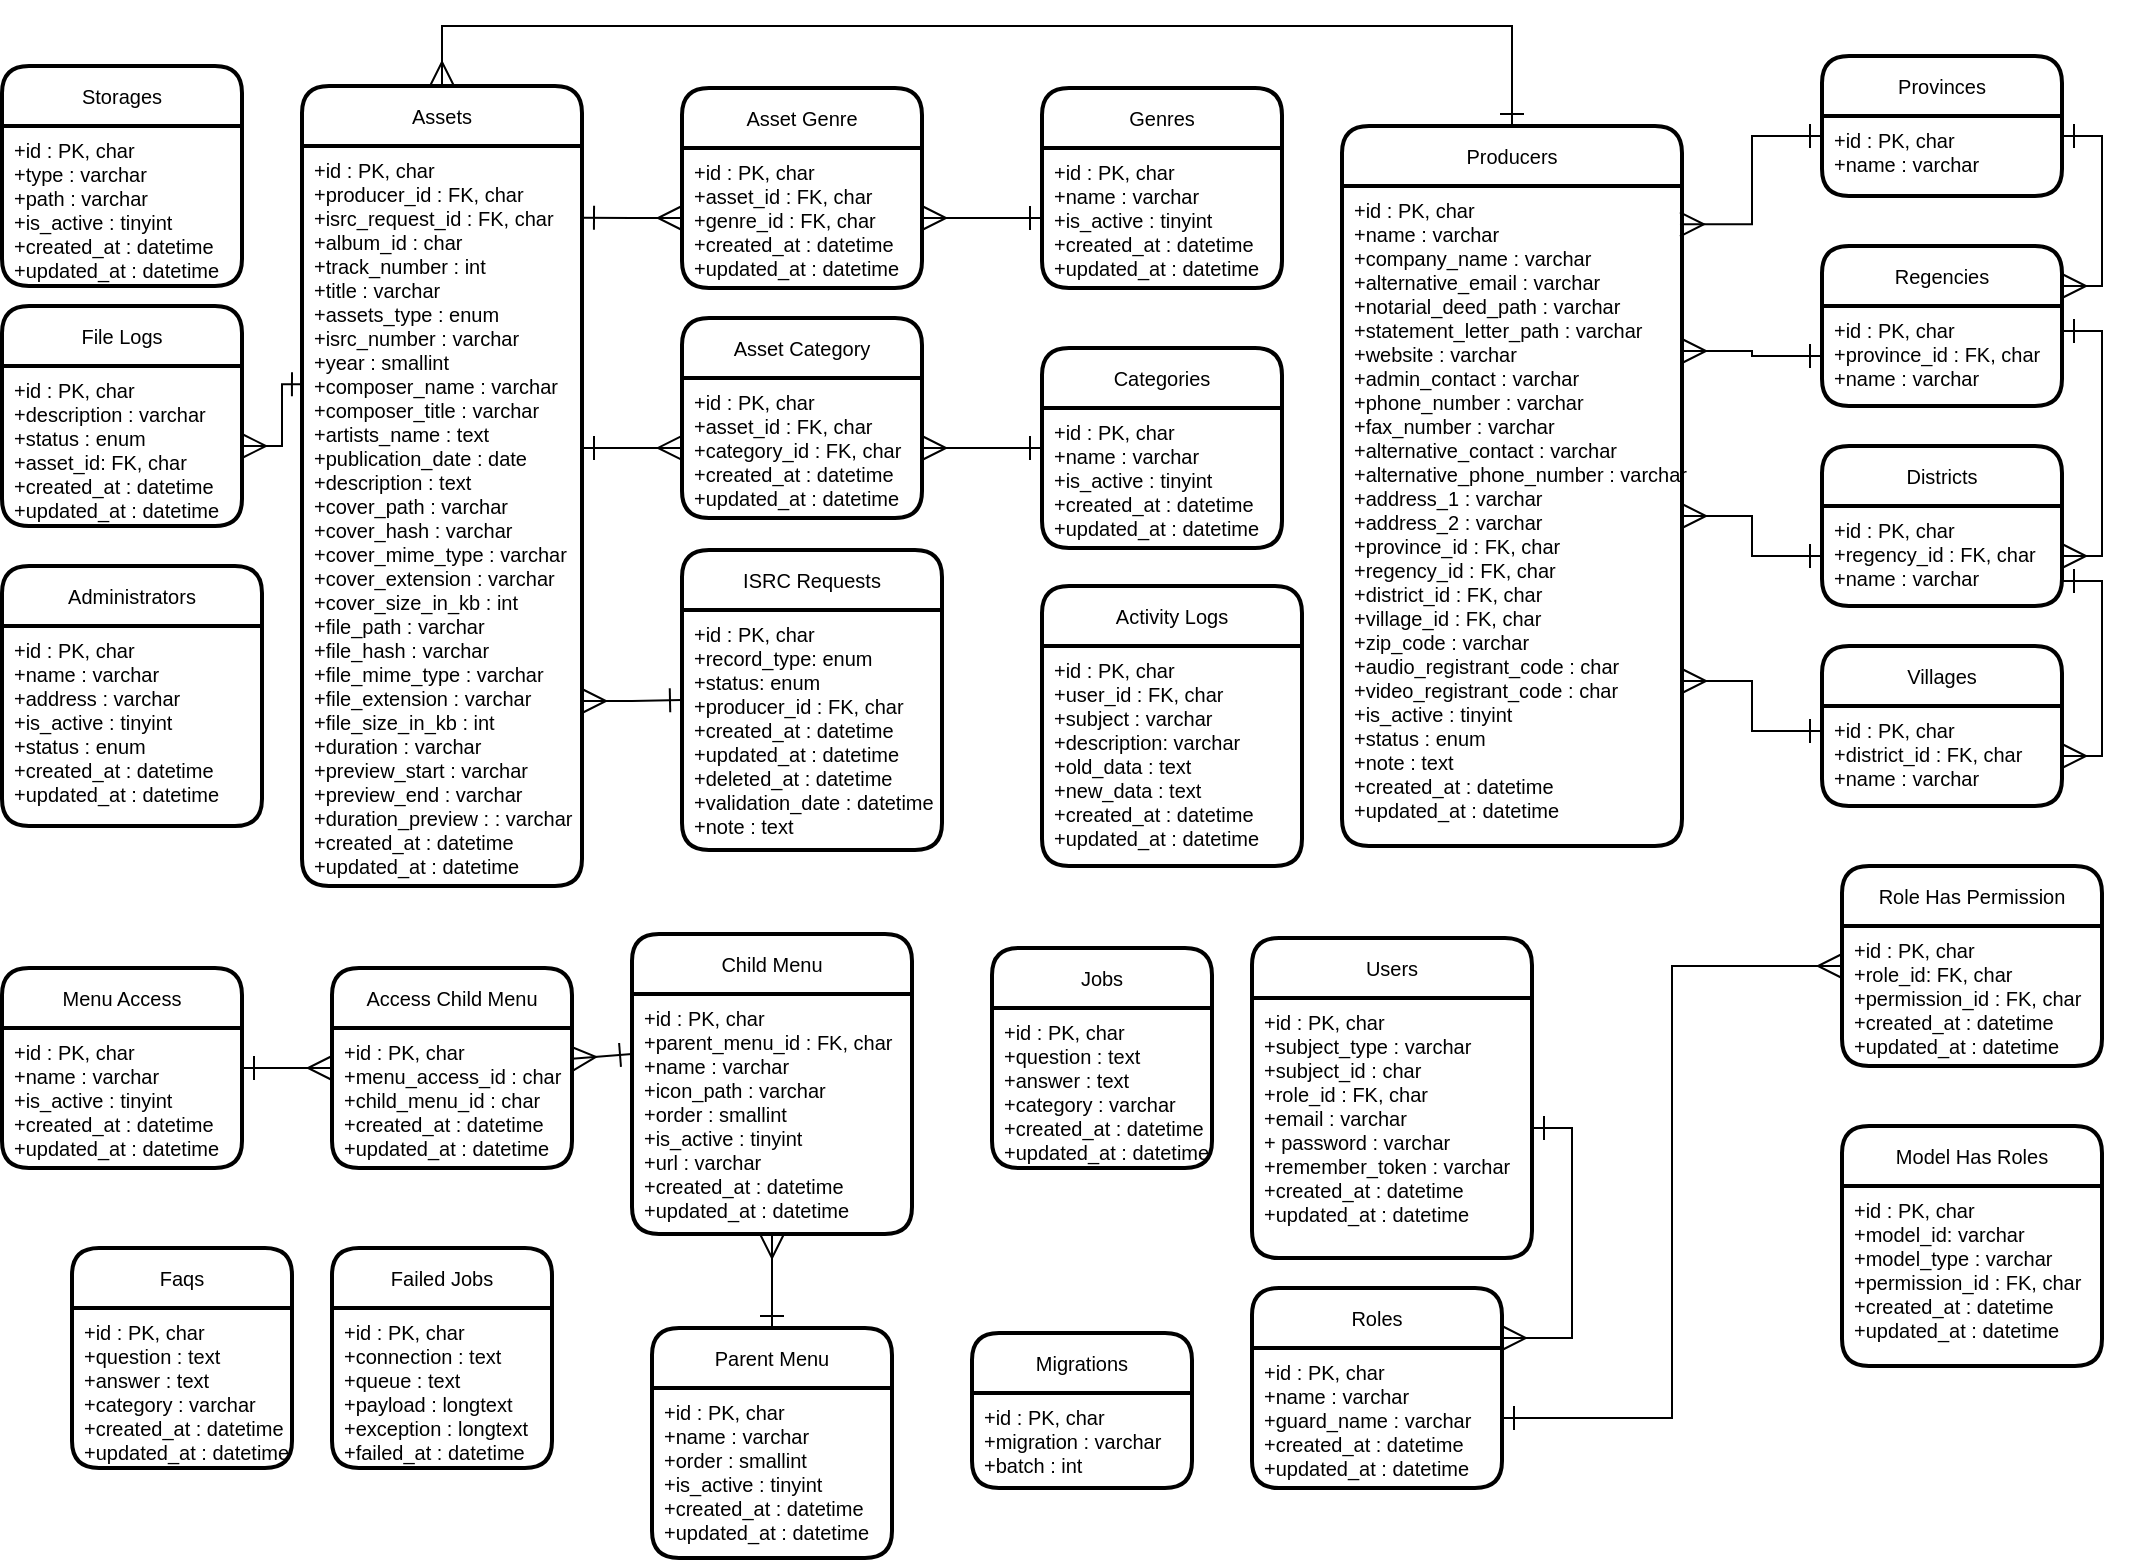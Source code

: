 <mxfile version="19.0.3" type="device" pages="3"><diagram id="O5GDvXaoAwrtC2AR0A4j" name="ERD 1"><mxGraphModel dx="1102" dy="685" grid="1" gridSize="10" guides="1" tooltips="1" connect="1" arrows="1" fold="1" page="1" pageScale="1" pageWidth="1169" pageHeight="827" math="0" shadow="0"><root><mxCell id="0"/><mxCell id="1" parent="0"/><mxCell id="OOg6k-A2SICMMDAUSnI7-30" value="Assets" style="swimlane;childLayout=stackLayout;horizontal=1;startSize=30;horizontalStack=0;rounded=1;fontSize=10;fontStyle=0;strokeWidth=2;resizeParent=0;resizeLast=1;shadow=0;dashed=0;align=center;" parent="1" vertex="1"><mxGeometry x="160" y="70" width="140" height="400" as="geometry"/></mxCell><mxCell id="OOg6k-A2SICMMDAUSnI7-31" value="+id : PK, char&#10;+producer_id : FK, char&#10;+isrc_request_id : FK, char&#10;+album_id : char&#10;+track_number : int&#10;+title : varchar&#10;+assets_type : enum&#10;+isrc_number : varchar&#10;+year : smallint&#10;+composer_name : varchar&#10;+composer_title : varchar&#10;+artists_name : text&#10;+publication_date : date&#10;+description : text&#10;+cover_path : varchar&#10;+cover_hash : varchar &#10;+cover_mime_type : varchar&#10;+cover_extension : varchar&#10;+cover_size_in_kb : int&#10;+file_path : varchar&#10;+file_hash : varchar&#10;+file_mime_type : varchar&#10;+file_extension : varchar&#10;+file_size_in_kb : int&#10;+duration : varchar&#10;+preview_start : varchar&#10;+preview_end : varchar&#10;+duration_preview : : varchar&#10;+created_at : datetime&#10;+updated_at : datetime" style="align=left;strokeColor=none;fillColor=none;spacingLeft=4;fontSize=10;verticalAlign=top;resizable=0;rotatable=0;part=1;" parent="OOg6k-A2SICMMDAUSnI7-30" vertex="1"><mxGeometry y="30" width="140" height="370" as="geometry"/></mxCell><mxCell id="OOg6k-A2SICMMDAUSnI7-34" value="Asset Genre" style="swimlane;childLayout=stackLayout;horizontal=1;startSize=30;horizontalStack=0;rounded=1;fontSize=10;fontStyle=0;strokeWidth=2;resizeParent=0;resizeLast=1;shadow=0;dashed=0;align=center;" parent="1" vertex="1"><mxGeometry x="350" y="71" width="120" height="100" as="geometry"/></mxCell><mxCell id="OOg6k-A2SICMMDAUSnI7-35" value="+id : PK, char&#10;+asset_id : FK, char&#10;+genre_id : FK, char&#10;+created_at : datetime&#10;+updated_at : datetime" style="align=left;strokeColor=none;fillColor=none;spacingLeft=4;fontSize=10;verticalAlign=top;resizable=0;rotatable=0;part=1;" parent="OOg6k-A2SICMMDAUSnI7-34" vertex="1"><mxGeometry y="30" width="120" height="70" as="geometry"/></mxCell><mxCell id="OOg6k-A2SICMMDAUSnI7-36" value="Asset Category" style="swimlane;childLayout=stackLayout;horizontal=1;startSize=30;horizontalStack=0;rounded=1;fontSize=10;fontStyle=0;strokeWidth=2;resizeParent=0;resizeLast=1;shadow=0;dashed=0;align=center;" parent="1" vertex="1"><mxGeometry x="350" y="186" width="120" height="100" as="geometry"/></mxCell><mxCell id="OOg6k-A2SICMMDAUSnI7-37" value="+id : PK, char&#10;+asset_id : FK, char&#10;+category_id : FK, char&#10;+created_at : datetime&#10;+updated_at : datetime" style="align=left;strokeColor=none;fillColor=none;spacingLeft=4;fontSize=10;verticalAlign=top;resizable=0;rotatable=0;part=1;" parent="OOg6k-A2SICMMDAUSnI7-36" vertex="1"><mxGeometry y="30" width="120" height="70" as="geometry"/></mxCell><mxCell id="OOg6k-A2SICMMDAUSnI7-38" value="Genres" style="swimlane;childLayout=stackLayout;horizontal=1;startSize=30;horizontalStack=0;rounded=1;fontSize=10;fontStyle=0;strokeWidth=2;resizeParent=0;resizeLast=1;shadow=0;dashed=0;align=center;" parent="1" vertex="1"><mxGeometry x="530" y="71" width="120" height="100" as="geometry"><mxRectangle x="530" y="121" width="70" height="30" as="alternateBounds"/></mxGeometry></mxCell><mxCell id="OOg6k-A2SICMMDAUSnI7-39" value="+id : PK, char&#10;+name : varchar&#10;+is_active : tinyint&#10;+created_at : datetime&#10;+updated_at : datetime" style="align=left;strokeColor=none;fillColor=none;spacingLeft=4;fontSize=10;verticalAlign=top;resizable=0;rotatable=0;part=1;" parent="OOg6k-A2SICMMDAUSnI7-38" vertex="1"><mxGeometry y="30" width="120" height="70" as="geometry"/></mxCell><mxCell id="OOg6k-A2SICMMDAUSnI7-40" value="Categories" style="swimlane;childLayout=stackLayout;horizontal=1;startSize=30;horizontalStack=0;rounded=1;fontSize=10;fontStyle=0;strokeWidth=2;resizeParent=0;resizeLast=1;shadow=0;dashed=0;align=center;" parent="1" vertex="1"><mxGeometry x="530" y="201" width="120" height="100" as="geometry"/></mxCell><mxCell id="OOg6k-A2SICMMDAUSnI7-41" value="+id : PK, char&#10;+name : varchar&#10;+is_active : tinyint&#10;+created_at : datetime&#10;+updated_at : datetime" style="align=left;strokeColor=none;fillColor=none;spacingLeft=4;fontSize=10;verticalAlign=top;resizable=0;rotatable=0;part=1;" parent="OOg6k-A2SICMMDAUSnI7-40" vertex="1"><mxGeometry y="30" width="120" height="70" as="geometry"/></mxCell><mxCell id="OOg6k-A2SICMMDAUSnI7-42" value="Faqs" style="swimlane;childLayout=stackLayout;horizontal=1;startSize=30;horizontalStack=0;rounded=1;fontSize=10;fontStyle=0;strokeWidth=2;resizeParent=0;resizeLast=1;shadow=0;dashed=0;align=center;" parent="1" vertex="1"><mxGeometry x="45" y="651" width="110" height="110" as="geometry"/></mxCell><mxCell id="OOg6k-A2SICMMDAUSnI7-43" value="+id : PK, char&#10;+question : text&#10;+answer : text&#10;+category : varchar&#10;+created_at : datetime&#10;+updated_at : datetime" style="align=left;strokeColor=none;fillColor=none;spacingLeft=4;fontSize=10;verticalAlign=top;resizable=0;rotatable=0;part=1;" parent="OOg6k-A2SICMMDAUSnI7-42" vertex="1"><mxGeometry y="30" width="110" height="80" as="geometry"/></mxCell><mxCell id="OOg6k-A2SICMMDAUSnI7-45" value="ISRC Requests" style="swimlane;childLayout=stackLayout;horizontal=1;startSize=30;horizontalStack=0;rounded=1;fontSize=10;fontStyle=0;strokeWidth=2;resizeParent=0;resizeLast=1;shadow=0;dashed=0;align=center;" parent="1" vertex="1"><mxGeometry x="350" y="302" width="130" height="150" as="geometry"/></mxCell><mxCell id="OOg6k-A2SICMMDAUSnI7-79" style="edgeStyle=none;rounded=0;orthogonalLoop=1;jettySize=auto;html=1;fontSize=10;startArrow=ERmany;startFill=0;endArrow=ERone;endFill=0;startSize=10;endSize=10;strokeWidth=1;" parent="OOg6k-A2SICMMDAUSnI7-45" source="OOg6k-A2SICMMDAUSnI7-46" target="OOg6k-A2SICMMDAUSnI7-45" edge="1"><mxGeometry relative="1" as="geometry"/></mxCell><mxCell id="OOg6k-A2SICMMDAUSnI7-46" value="+id : PK, char&#10;+record_type: enum&#10;+status: enum&#10;+producer_id : FK, char&#10;+created_at : datetime&#10;+updated_at : datetime&#10;+deleted_at : datetime&#10;+validation_date : datetime&#10;+note : text" style="align=left;strokeColor=none;fillColor=none;spacingLeft=4;fontSize=10;verticalAlign=top;resizable=0;rotatable=0;part=1;" parent="OOg6k-A2SICMMDAUSnI7-45" vertex="1"><mxGeometry y="30" width="130" height="120" as="geometry"/></mxCell><mxCell id="OOg6k-A2SICMMDAUSnI7-47" value="Activity Logs" style="swimlane;childLayout=stackLayout;horizontal=1;startSize=30;horizontalStack=0;rounded=1;fontSize=10;fontStyle=0;strokeWidth=2;resizeParent=0;resizeLast=1;shadow=0;dashed=0;align=center;" parent="1" vertex="1"><mxGeometry x="530" y="320" width="130" height="140" as="geometry"/></mxCell><mxCell id="OOg6k-A2SICMMDAUSnI7-48" value="+id : PK, char&#10;+user_id : FK, char&#10;+subject : varchar&#10;+description: varchar&#10;+old_data : text&#10;+new_data : text&#10;+created_at : datetime&#10;+updated_at : datetime" style="align=left;strokeColor=none;fillColor=none;spacingLeft=4;fontSize=10;verticalAlign=top;resizable=0;rotatable=0;part=1;" parent="OOg6k-A2SICMMDAUSnI7-47" vertex="1"><mxGeometry y="30" width="130" height="110" as="geometry"/></mxCell><mxCell id="OOg6k-A2SICMMDAUSnI7-49" value="Storages" style="swimlane;childLayout=stackLayout;horizontal=1;startSize=30;horizontalStack=0;rounded=1;fontSize=10;fontStyle=0;strokeWidth=2;resizeParent=0;resizeLast=1;shadow=0;dashed=0;align=center;" parent="1" vertex="1"><mxGeometry x="10" y="60" width="120" height="110" as="geometry"/></mxCell><mxCell id="OOg6k-A2SICMMDAUSnI7-50" value="+id : PK, char&#10;+type : varchar&#10;+path : varchar&#10;+is_active : tinyint&#10;+created_at : datetime&#10;+updated_at : datetime" style="align=left;strokeColor=none;fillColor=none;spacingLeft=4;fontSize=10;verticalAlign=top;resizable=0;rotatable=0;part=1;" parent="OOg6k-A2SICMMDAUSnI7-49" vertex="1"><mxGeometry y="30" width="120" height="80" as="geometry"/></mxCell><mxCell id="OOg6k-A2SICMMDAUSnI7-51" value="File Logs" style="swimlane;childLayout=stackLayout;horizontal=1;startSize=30;horizontalStack=0;rounded=1;fontSize=10;fontStyle=0;strokeWidth=2;resizeParent=0;resizeLast=1;shadow=0;dashed=0;align=center;" parent="1" vertex="1"><mxGeometry x="10" y="180" width="120" height="110" as="geometry"/></mxCell><mxCell id="OOg6k-A2SICMMDAUSnI7-52" value="+id : PK, char&#10;+description : varchar&#10;+status : enum&#10;+asset_id: FK, char&#10;+created_at : datetime&#10;+updated_at : datetime" style="align=left;strokeColor=none;fillColor=none;spacingLeft=4;fontSize=10;verticalAlign=top;resizable=0;rotatable=0;part=1;" parent="OOg6k-A2SICMMDAUSnI7-51" vertex="1"><mxGeometry y="30" width="120" height="80" as="geometry"/></mxCell><mxCell id="OOg6k-A2SICMMDAUSnI7-53" value="Administrators" style="swimlane;childLayout=stackLayout;horizontal=1;startSize=30;horizontalStack=0;rounded=1;fontSize=10;fontStyle=0;strokeWidth=2;resizeParent=0;resizeLast=1;shadow=0;dashed=0;align=center;" parent="1" vertex="1"><mxGeometry x="10" y="310" width="130" height="130" as="geometry"/></mxCell><mxCell id="OOg6k-A2SICMMDAUSnI7-54" value="+id : PK, char&#10;+name : varchar&#10;+address : varchar&#10;+is_active : tinyint&#10;+status : enum&#10;+created_at : datetime&#10;+updated_at : datetime" style="align=left;strokeColor=none;fillColor=none;spacingLeft=4;fontSize=10;verticalAlign=top;resizable=0;rotatable=0;part=1;" parent="OOg6k-A2SICMMDAUSnI7-53" vertex="1"><mxGeometry y="30" width="130" height="100" as="geometry"/></mxCell><mxCell id="OOg6k-A2SICMMDAUSnI7-55" value="Producers" style="swimlane;childLayout=stackLayout;horizontal=1;startSize=30;horizontalStack=0;rounded=1;fontSize=10;fontStyle=0;strokeWidth=2;resizeParent=0;resizeLast=1;shadow=0;dashed=0;align=center;" parent="1" vertex="1"><mxGeometry x="680" y="90" width="170" height="360" as="geometry"/></mxCell><mxCell id="OOg6k-A2SICMMDAUSnI7-56" value="+id : PK, char&#10;+name : varchar&#10;+company_name : varchar&#10;+alternative_email : varchar&#10;+notarial_deed_path : varchar&#10;+statement_letter_path : varchar&#10;+website : varchar&#10;+admin_contact : varchar&#10;+phone_number : varchar&#10;+fax_number : varchar&#10;+alternative_contact : varchar&#10;+alternative_phone_number : varchar&#10;+address_1 : varchar&#10;+address_2 : varchar&#10;+province_id : FK, char&#10;+regency_id : FK, char&#10;+district_id : FK, char&#10;+village_id : FK, char&#10;+zip_code : varchar&#10;+audio_registrant_code : char&#10;+video_registrant_code : char&#10;+is_active : tinyint&#10;+status : enum&#10;+note : text&#10;+created_at : datetime&#10;+updated_at : datetime" style="align=left;strokeColor=none;fillColor=none;spacingLeft=4;fontSize=10;verticalAlign=top;resizable=0;rotatable=0;part=1;" parent="OOg6k-A2SICMMDAUSnI7-55" vertex="1"><mxGeometry y="30" width="170" height="330" as="geometry"/></mxCell><mxCell id="OOg6k-A2SICMMDAUSnI7-57" value="Menu Access" style="swimlane;childLayout=stackLayout;horizontal=1;startSize=30;horizontalStack=0;rounded=1;fontSize=10;fontStyle=0;strokeWidth=2;resizeParent=0;resizeLast=1;shadow=0;dashed=0;align=center;" parent="1" vertex="1"><mxGeometry x="10" y="511" width="120" height="100" as="geometry"/></mxCell><mxCell id="OOg6k-A2SICMMDAUSnI7-58" value="+id : PK, char&#10;+name : varchar&#10;+is_active : tinyint&#10;+created_at : datetime&#10;+updated_at : datetime" style="align=left;strokeColor=none;fillColor=none;spacingLeft=4;fontSize=10;verticalAlign=top;resizable=0;rotatable=0;part=1;" parent="OOg6k-A2SICMMDAUSnI7-57" vertex="1"><mxGeometry y="30" width="120" height="70" as="geometry"/></mxCell><mxCell id="OOg6k-A2SICMMDAUSnI7-71" style="edgeStyle=none;rounded=0;orthogonalLoop=1;jettySize=auto;html=1;entryX=0;entryY=0.25;entryDx=0;entryDy=0;fontSize=10;endArrow=ERone;endFill=0;startArrow=ERmany;startFill=0;strokeWidth=1;endSize=10;startSize=10;" parent="1" source="OOg6k-A2SICMMDAUSnI7-59" target="OOg6k-A2SICMMDAUSnI7-62" edge="1"><mxGeometry relative="1" as="geometry"/></mxCell><mxCell id="OOg6k-A2SICMMDAUSnI7-59" value="Access Child Menu" style="swimlane;childLayout=stackLayout;horizontal=1;startSize=30;horizontalStack=0;rounded=1;fontSize=10;fontStyle=0;strokeWidth=2;resizeParent=0;resizeLast=1;shadow=0;dashed=0;align=center;" parent="1" vertex="1"><mxGeometry x="175" y="511" width="120" height="100" as="geometry"/></mxCell><mxCell id="OOg6k-A2SICMMDAUSnI7-60" value="+id : PK, char&#10;+menu_access_id : char&#10;+child_menu_id : char&#10;+created_at : datetime&#10;+updated_at : datetime" style="align=left;strokeColor=none;fillColor=none;spacingLeft=4;fontSize=10;verticalAlign=top;resizable=0;rotatable=0;part=1;" parent="OOg6k-A2SICMMDAUSnI7-59" vertex="1"><mxGeometry y="30" width="120" height="70" as="geometry"/></mxCell><mxCell id="OOg6k-A2SICMMDAUSnI7-61" value="Child Menu" style="swimlane;childLayout=stackLayout;horizontal=1;startSize=30;horizontalStack=0;rounded=1;fontSize=10;fontStyle=0;strokeWidth=2;resizeParent=0;resizeLast=1;shadow=0;dashed=0;align=center;" parent="1" vertex="1"><mxGeometry x="325" y="494" width="140" height="150" as="geometry"/></mxCell><mxCell id="OOg6k-A2SICMMDAUSnI7-62" value="+id : PK, char&#10;+parent_menu_id : FK, char&#10;+name : varchar&#10;+icon_path : varchar&#10;+order : smallint&#10;+is_active : tinyint&#10;+url : varchar&#10;+created_at : datetime&#10;+updated_at : datetime" style="align=left;strokeColor=none;fillColor=none;spacingLeft=4;fontSize=10;verticalAlign=top;resizable=0;rotatable=0;part=1;" parent="OOg6k-A2SICMMDAUSnI7-61" vertex="1"><mxGeometry y="30" width="140" height="120" as="geometry"/></mxCell><mxCell id="OOg6k-A2SICMMDAUSnI7-63" value="Villages" style="swimlane;childLayout=stackLayout;horizontal=1;startSize=30;horizontalStack=0;rounded=1;fontSize=10;fontStyle=0;strokeWidth=2;resizeParent=0;resizeLast=1;shadow=0;dashed=0;align=center;" parent="1" vertex="1"><mxGeometry x="920" y="350" width="120" height="80" as="geometry"/></mxCell><mxCell id="OOg6k-A2SICMMDAUSnI7-64" value="+id : PK, char&#10;+district_id : FK, char&#10;+name : varchar" style="align=left;strokeColor=none;fillColor=none;spacingLeft=4;fontSize=10;verticalAlign=top;resizable=0;rotatable=0;part=1;" parent="OOg6k-A2SICMMDAUSnI7-63" vertex="1"><mxGeometry y="30" width="120" height="50" as="geometry"/></mxCell><mxCell id="OOg6k-A2SICMMDAUSnI7-65" value="Districts" style="swimlane;childLayout=stackLayout;horizontal=1;startSize=30;horizontalStack=0;rounded=1;fontSize=10;fontStyle=0;strokeWidth=2;resizeParent=0;resizeLast=1;shadow=0;dashed=0;align=center;" parent="1" vertex="1"><mxGeometry x="920" y="250" width="120" height="80" as="geometry"/></mxCell><mxCell id="OOg6k-A2SICMMDAUSnI7-66" value="+id : PK, char&#10;+regency_id : FK, char&#10;+name : varchar" style="align=left;strokeColor=none;fillColor=none;spacingLeft=4;fontSize=10;verticalAlign=top;resizable=0;rotatable=0;part=1;" parent="OOg6k-A2SICMMDAUSnI7-65" vertex="1"><mxGeometry y="30" width="120" height="50" as="geometry"/></mxCell><mxCell id="OOg6k-A2SICMMDAUSnI7-67" value="Regencies" style="swimlane;childLayout=stackLayout;horizontal=1;startSize=30;horizontalStack=0;rounded=1;fontSize=10;fontStyle=0;strokeWidth=2;resizeParent=0;resizeLast=1;shadow=0;dashed=0;align=center;" parent="1" vertex="1"><mxGeometry x="920" y="150" width="120" height="80" as="geometry"/></mxCell><mxCell id="OOg6k-A2SICMMDAUSnI7-68" value="+id : PK, char&#10;+province_id : FK, char&#10;+name : varchar" style="align=left;strokeColor=none;fillColor=none;spacingLeft=4;fontSize=10;verticalAlign=top;resizable=0;rotatable=0;part=1;" parent="OOg6k-A2SICMMDAUSnI7-67" vertex="1"><mxGeometry y="30" width="120" height="50" as="geometry"/></mxCell><mxCell id="OOg6k-A2SICMMDAUSnI7-69" value="Provinces" style="swimlane;childLayout=stackLayout;horizontal=1;startSize=30;horizontalStack=0;rounded=1;fontSize=10;fontStyle=0;strokeWidth=2;resizeParent=0;resizeLast=1;shadow=0;dashed=0;align=center;" parent="1" vertex="1"><mxGeometry x="920" y="55" width="120" height="70" as="geometry"/></mxCell><mxCell id="OOg6k-A2SICMMDAUSnI7-70" value="+id : PK, char&#10;+name : varchar" style="align=left;strokeColor=none;fillColor=none;spacingLeft=4;fontSize=10;verticalAlign=top;resizable=0;rotatable=0;part=1;" parent="OOg6k-A2SICMMDAUSnI7-69" vertex="1"><mxGeometry y="30" width="120" height="40" as="geometry"/></mxCell><mxCell id="OOg6k-A2SICMMDAUSnI7-72" style="edgeStyle=orthogonalEdgeStyle;rounded=0;orthogonalLoop=1;jettySize=auto;html=1;entryX=1;entryY=0.5;entryDx=0;entryDy=0;fontSize=10;startArrow=ERmany;startFill=0;endArrow=ERone;endFill=0;startSize=10;endSize=10;strokeWidth=1;" parent="1" target="OOg6k-A2SICMMDAUSnI7-57" edge="1"><mxGeometry relative="1" as="geometry"><mxPoint x="175" y="561" as="sourcePoint"/><Array as="points"><mxPoint x="168" y="561"/></Array></mxGeometry></mxCell><mxCell id="OOg6k-A2SICMMDAUSnI7-74" style="edgeStyle=orthogonalEdgeStyle;rounded=0;orthogonalLoop=1;jettySize=auto;html=1;exitX=0;exitY=0.5;exitDx=0;exitDy=0;entryX=1;entryY=0.097;entryDx=0;entryDy=0;fontSize=10;startArrow=ERmany;startFill=0;endArrow=ERone;endFill=0;startSize=10;endSize=10;strokeWidth=1;entryPerimeter=0;" parent="1" source="OOg6k-A2SICMMDAUSnI7-35" target="OOg6k-A2SICMMDAUSnI7-31" edge="1"><mxGeometry relative="1" as="geometry"/></mxCell><mxCell id="OOg6k-A2SICMMDAUSnI7-75" style="edgeStyle=orthogonalEdgeStyle;rounded=0;orthogonalLoop=1;jettySize=auto;html=1;entryX=1;entryY=0.408;entryDx=0;entryDy=0;entryPerimeter=0;fontSize=10;startArrow=ERmany;startFill=0;endArrow=ERone;endFill=0;startSize=10;endSize=10;strokeWidth=1;" parent="1" source="OOg6k-A2SICMMDAUSnI7-37" target="OOg6k-A2SICMMDAUSnI7-31" edge="1"><mxGeometry relative="1" as="geometry"/></mxCell><mxCell id="OOg6k-A2SICMMDAUSnI7-76" style="edgeStyle=orthogonalEdgeStyle;rounded=0;orthogonalLoop=1;jettySize=auto;html=1;fontSize=10;startArrow=ERmany;startFill=0;endArrow=ERone;endFill=0;startSize=10;endSize=10;strokeWidth=1;" parent="1" source="OOg6k-A2SICMMDAUSnI7-35" target="OOg6k-A2SICMMDAUSnI7-39" edge="1"><mxGeometry relative="1" as="geometry"/></mxCell><mxCell id="OOg6k-A2SICMMDAUSnI7-77" style="edgeStyle=orthogonalEdgeStyle;rounded=0;orthogonalLoop=1;jettySize=auto;html=1;fontSize=10;startArrow=ERmany;startFill=0;endArrow=ERone;endFill=0;startSize=10;endSize=10;strokeWidth=1;" parent="1" source="OOg6k-A2SICMMDAUSnI7-37" target="OOg6k-A2SICMMDAUSnI7-40" edge="1"><mxGeometry relative="1" as="geometry"/></mxCell><mxCell id="OOg6k-A2SICMMDAUSnI7-78" style="edgeStyle=orthogonalEdgeStyle;rounded=0;orthogonalLoop=1;jettySize=auto;html=1;exitX=1;exitY=0.75;exitDx=0;exitDy=0;entryX=0;entryY=0.5;entryDx=0;entryDy=0;fontSize=10;startArrow=ERmany;startFill=0;endArrow=ERone;endFill=0;startSize=10;endSize=10;strokeWidth=1;" parent="1" source="OOg6k-A2SICMMDAUSnI7-31" target="OOg6k-A2SICMMDAUSnI7-45" edge="1"><mxGeometry relative="1" as="geometry"/></mxCell><mxCell id="OOg6k-A2SICMMDAUSnI7-81" style="edgeStyle=orthogonalEdgeStyle;rounded=0;orthogonalLoop=1;jettySize=auto;html=1;entryX=0.5;entryY=0;entryDx=0;entryDy=0;fontSize=10;startArrow=ERmany;startFill=0;endArrow=ERone;endFill=0;startSize=10;endSize=10;strokeWidth=1;" parent="1" target="OOg6k-A2SICMMDAUSnI7-55" edge="1"><mxGeometry relative="1" as="geometry"><mxPoint x="230" y="70" as="sourcePoint"/><Array as="points"><mxPoint x="230" y="40"/><mxPoint x="765" y="40"/></Array></mxGeometry></mxCell><mxCell id="OOg6k-A2SICMMDAUSnI7-85" style="edgeStyle=orthogonalEdgeStyle;rounded=0;orthogonalLoop=1;jettySize=auto;html=1;exitX=0.994;exitY=0.058;exitDx=0;exitDy=0;entryX=0;entryY=0.25;entryDx=0;entryDy=0;fontSize=10;startArrow=ERmany;startFill=0;endArrow=ERone;endFill=0;startSize=10;endSize=10;strokeWidth=1;exitPerimeter=0;" parent="1" source="OOg6k-A2SICMMDAUSnI7-56" target="OOg6k-A2SICMMDAUSnI7-70" edge="1"><mxGeometry relative="1" as="geometry"/></mxCell><mxCell id="OOg6k-A2SICMMDAUSnI7-86" style="edgeStyle=orthogonalEdgeStyle;rounded=0;orthogonalLoop=1;jettySize=auto;html=1;exitX=1;exitY=0.25;exitDx=0;exitDy=0;fontSize=10;startArrow=ERmany;startFill=0;endArrow=ERone;endFill=0;startSize=10;endSize=10;strokeWidth=1;" parent="1" source="OOg6k-A2SICMMDAUSnI7-56" target="OOg6k-A2SICMMDAUSnI7-68" edge="1"><mxGeometry relative="1" as="geometry"/></mxCell><mxCell id="OOg6k-A2SICMMDAUSnI7-87" style="edgeStyle=orthogonalEdgeStyle;rounded=0;orthogonalLoop=1;jettySize=auto;html=1;exitX=1;exitY=0.5;exitDx=0;exitDy=0;fontSize=10;startArrow=ERmany;startFill=0;endArrow=ERone;endFill=0;startSize=10;endSize=10;strokeWidth=1;" parent="1" source="OOg6k-A2SICMMDAUSnI7-56" target="OOg6k-A2SICMMDAUSnI7-66" edge="1"><mxGeometry relative="1" as="geometry"/></mxCell><mxCell id="OOg6k-A2SICMMDAUSnI7-88" style="edgeStyle=orthogonalEdgeStyle;rounded=0;orthogonalLoop=1;jettySize=auto;html=1;entryX=0;entryY=0.25;entryDx=0;entryDy=0;fontSize=10;startArrow=ERmany;startFill=0;endArrow=ERone;endFill=0;startSize=10;endSize=10;strokeWidth=1;exitX=1;exitY=0.75;exitDx=0;exitDy=0;" parent="1" source="OOg6k-A2SICMMDAUSnI7-56" target="OOg6k-A2SICMMDAUSnI7-64" edge="1"><mxGeometry relative="1" as="geometry"/></mxCell><mxCell id="OOg6k-A2SICMMDAUSnI7-89" style="edgeStyle=orthogonalEdgeStyle;rounded=0;orthogonalLoop=1;jettySize=auto;html=1;entryX=1;entryY=0.25;entryDx=0;entryDy=0;fontSize=10;startArrow=ERmany;startFill=0;endArrow=ERone;endFill=0;startSize=10;endSize=10;strokeWidth=1;exitX=1;exitY=0.25;exitDx=0;exitDy=0;" parent="1" source="OOg6k-A2SICMMDAUSnI7-67" target="OOg6k-A2SICMMDAUSnI7-70" edge="1"><mxGeometry relative="1" as="geometry"><Array as="points"><mxPoint x="1060" y="170"/><mxPoint x="1060" y="95"/></Array></mxGeometry></mxCell><mxCell id="OOg6k-A2SICMMDAUSnI7-90" style="edgeStyle=orthogonalEdgeStyle;rounded=0;orthogonalLoop=1;jettySize=auto;html=1;entryX=1;entryY=0.25;entryDx=0;entryDy=0;fontSize=10;startArrow=ERmany;startFill=0;endArrow=ERone;endFill=0;startSize=10;endSize=10;strokeWidth=1;" parent="1" source="OOg6k-A2SICMMDAUSnI7-66" target="OOg6k-A2SICMMDAUSnI7-68" edge="1"><mxGeometry relative="1" as="geometry"><Array as="points"><mxPoint x="1060" y="305"/><mxPoint x="1060" y="193"/></Array></mxGeometry></mxCell><mxCell id="OOg6k-A2SICMMDAUSnI7-91" style="edgeStyle=orthogonalEdgeStyle;rounded=0;orthogonalLoop=1;jettySize=auto;html=1;entryX=1;entryY=0.75;entryDx=0;entryDy=0;fontSize=10;startArrow=ERmany;startFill=0;endArrow=ERone;endFill=0;startSize=10;endSize=10;strokeWidth=1;" parent="1" source="OOg6k-A2SICMMDAUSnI7-64" target="OOg6k-A2SICMMDAUSnI7-66" edge="1"><mxGeometry relative="1" as="geometry"><Array as="points"><mxPoint x="1060" y="405"/><mxPoint x="1060" y="318"/></Array></mxGeometry></mxCell><mxCell id="OOg6k-A2SICMMDAUSnI7-93" style="edgeStyle=orthogonalEdgeStyle;rounded=0;orthogonalLoop=1;jettySize=auto;html=1;entryX=0.007;entryY=0.322;entryDx=0;entryDy=0;entryPerimeter=0;fontSize=10;startArrow=ERmany;startFill=0;endArrow=ERone;endFill=0;startSize=10;endSize=10;strokeWidth=1;" parent="1" source="OOg6k-A2SICMMDAUSnI7-52" target="OOg6k-A2SICMMDAUSnI7-31" edge="1"><mxGeometry relative="1" as="geometry"/></mxCell><mxCell id="OOg6k-A2SICMMDAUSnI7-94" value="Users" style="swimlane;childLayout=stackLayout;horizontal=1;startSize=30;horizontalStack=0;rounded=1;fontSize=10;fontStyle=0;strokeWidth=2;resizeParent=0;resizeLast=1;shadow=0;dashed=0;align=center;" parent="1" vertex="1"><mxGeometry x="635" y="496" width="140" height="160" as="geometry"/></mxCell><mxCell id="OOg6k-A2SICMMDAUSnI7-95" value="+id : PK, char&#10;+subject_type : varchar&#10;+subject_id : char&#10;+role_id : FK, char&#10;+email : varchar&#10;+ password : varchar&#10;+remember_token : varchar&#10;+created_at : datetime&#10;+updated_at : datetime" style="align=left;strokeColor=none;fillColor=none;spacingLeft=4;fontSize=10;verticalAlign=top;resizable=0;rotatable=0;part=1;" parent="OOg6k-A2SICMMDAUSnI7-94" vertex="1"><mxGeometry y="30" width="140" height="130" as="geometry"/></mxCell><mxCell id="OOg6k-A2SICMMDAUSnI7-96" value="Roles" style="swimlane;childLayout=stackLayout;horizontal=1;startSize=30;horizontalStack=0;rounded=1;fontSize=10;fontStyle=0;strokeWidth=2;resizeParent=0;resizeLast=1;shadow=0;dashed=0;align=center;" parent="1" vertex="1"><mxGeometry x="635" y="671" width="125" height="100" as="geometry"/></mxCell><mxCell id="OOg6k-A2SICMMDAUSnI7-97" value="+id : PK, char&#10;+name : varchar&#10;+guard_name : varchar&#10;+created_at : datetime&#10;+updated_at : datetime" style="align=left;strokeColor=none;fillColor=none;spacingLeft=4;fontSize=10;verticalAlign=top;resizable=0;rotatable=0;part=1;" parent="OOg6k-A2SICMMDAUSnI7-96" vertex="1"><mxGeometry y="30" width="125" height="70" as="geometry"/></mxCell><mxCell id="OOg6k-A2SICMMDAUSnI7-111" style="edgeStyle=orthogonalEdgeStyle;rounded=0;orthogonalLoop=1;jettySize=auto;html=1;entryX=1;entryY=0.5;entryDx=0;entryDy=0;fontSize=10;startArrow=ERmany;startFill=0;endArrow=ERone;endFill=0;startSize=10;endSize=10;strokeWidth=1;" parent="1" source="OOg6k-A2SICMMDAUSnI7-98" target="OOg6k-A2SICMMDAUSnI7-97" edge="1"><mxGeometry relative="1" as="geometry"/></mxCell><mxCell id="OOg6k-A2SICMMDAUSnI7-98" value="Role Has Permission" style="swimlane;childLayout=stackLayout;horizontal=1;startSize=30;horizontalStack=0;rounded=1;fontSize=10;fontStyle=0;strokeWidth=2;resizeParent=0;resizeLast=1;shadow=0;dashed=0;align=center;" parent="1" vertex="1"><mxGeometry x="930" y="460" width="130" height="100" as="geometry"/></mxCell><mxCell id="OOg6k-A2SICMMDAUSnI7-99" value="+id : PK, char&#10;+role_id: FK, char&#10;+permission_id : FK, char&#10;+created_at : datetime&#10;+updated_at : datetime" style="align=left;strokeColor=none;fillColor=none;spacingLeft=4;fontSize=10;verticalAlign=top;resizable=0;rotatable=0;part=1;" parent="OOg6k-A2SICMMDAUSnI7-98" vertex="1"><mxGeometry y="30" width="130" height="70" as="geometry"/></mxCell><mxCell id="OOg6k-A2SICMMDAUSnI7-100" value="Migrations" style="swimlane;childLayout=stackLayout;horizontal=1;startSize=30;horizontalStack=0;rounded=1;fontSize=10;fontStyle=0;strokeWidth=2;resizeParent=0;resizeLast=1;shadow=0;dashed=0;align=center;" parent="1" vertex="1"><mxGeometry x="495" y="693.5" width="110" height="77.5" as="geometry"/></mxCell><mxCell id="OOg6k-A2SICMMDAUSnI7-101" value="+id : PK, char&#10;+migration : varchar&#10;+batch : int" style="align=left;strokeColor=none;fillColor=none;spacingLeft=4;fontSize=10;verticalAlign=top;resizable=0;rotatable=0;part=1;" parent="OOg6k-A2SICMMDAUSnI7-100" vertex="1"><mxGeometry y="30" width="110" height="47.5" as="geometry"/></mxCell><mxCell id="OOg6k-A2SICMMDAUSnI7-102" value="Failed Jobs" style="swimlane;childLayout=stackLayout;horizontal=1;startSize=30;horizontalStack=0;rounded=1;fontSize=10;fontStyle=0;strokeWidth=2;resizeParent=0;resizeLast=1;shadow=0;dashed=0;align=center;" parent="1" vertex="1"><mxGeometry x="175" y="651" width="110" height="110" as="geometry"/></mxCell><mxCell id="OOg6k-A2SICMMDAUSnI7-103" value="+id : PK, char&#10;+connection : text&#10;+queue : text&#10;+payload : longtext&#10;+exception : longtext&#10;+failed_at : datetime" style="align=left;strokeColor=none;fillColor=none;spacingLeft=4;fontSize=10;verticalAlign=top;resizable=0;rotatable=0;part=1;" parent="OOg6k-A2SICMMDAUSnI7-102" vertex="1"><mxGeometry y="30" width="110" height="80" as="geometry"/></mxCell><mxCell id="OOg6k-A2SICMMDAUSnI7-104" value="Jobs" style="swimlane;childLayout=stackLayout;horizontal=1;startSize=30;horizontalStack=0;rounded=1;fontSize=10;fontStyle=0;strokeWidth=2;resizeParent=0;resizeLast=1;shadow=0;dashed=0;align=center;" parent="1" vertex="1"><mxGeometry x="505" y="501" width="110" height="110" as="geometry"/></mxCell><mxCell id="OOg6k-A2SICMMDAUSnI7-105" value="+id : PK, char&#10;+question : text&#10;+answer : text&#10;+category : varchar&#10;+created_at : datetime&#10;+updated_at : datetime" style="align=left;strokeColor=none;fillColor=none;spacingLeft=4;fontSize=10;verticalAlign=top;resizable=0;rotatable=0;part=1;" parent="OOg6k-A2SICMMDAUSnI7-104" vertex="1"><mxGeometry y="30" width="110" height="80" as="geometry"/></mxCell><mxCell id="OOg6k-A2SICMMDAUSnI7-107" style="edgeStyle=orthogonalEdgeStyle;rounded=0;orthogonalLoop=1;jettySize=auto;html=1;entryX=1;entryY=0.5;entryDx=0;entryDy=0;fontSize=10;startArrow=ERmany;startFill=0;endArrow=ERone;endFill=0;startSize=10;endSize=10;strokeWidth=1;exitX=1;exitY=0.25;exitDx=0;exitDy=0;" parent="1" source="OOg6k-A2SICMMDAUSnI7-96" target="OOg6k-A2SICMMDAUSnI7-95" edge="1"><mxGeometry relative="1" as="geometry"/></mxCell><mxCell id="OOg6k-A2SICMMDAUSnI7-108" value="Model Has Roles" style="swimlane;childLayout=stackLayout;horizontal=1;startSize=30;horizontalStack=0;rounded=1;fontSize=10;fontStyle=0;strokeWidth=2;resizeParent=0;resizeLast=1;shadow=0;dashed=0;align=center;" parent="1" vertex="1"><mxGeometry x="930" y="590" width="130" height="120" as="geometry"/></mxCell><mxCell id="OOg6k-A2SICMMDAUSnI7-109" value="+id : PK, char&#10;+model_id: varchar&#10;+model_type : varchar&#10;+permission_id : FK, char&#10;+created_at : datetime&#10;+updated_at : datetime" style="align=left;strokeColor=none;fillColor=none;spacingLeft=4;fontSize=10;verticalAlign=top;resizable=0;rotatable=0;part=1;" parent="OOg6k-A2SICMMDAUSnI7-108" vertex="1"><mxGeometry y="30" width="130" height="90" as="geometry"/></mxCell><mxCell id="OOg6k-A2SICMMDAUSnI7-112" value="Parent Menu" style="swimlane;childLayout=stackLayout;horizontal=1;startSize=30;horizontalStack=0;rounded=1;fontSize=10;fontStyle=0;strokeWidth=2;resizeParent=0;resizeLast=1;shadow=0;dashed=0;align=center;" parent="1" vertex="1"><mxGeometry x="335" y="691" width="120" height="115" as="geometry"/></mxCell><mxCell id="OOg6k-A2SICMMDAUSnI7-113" value="+id : PK, char&#10;+name : varchar&#10;+order : smallint&#10;+is_active : tinyint&#10;+created_at : datetime&#10;+updated_at : datetime" style="align=left;strokeColor=none;fillColor=none;spacingLeft=4;fontSize=10;verticalAlign=top;resizable=0;rotatable=0;part=1;" parent="OOg6k-A2SICMMDAUSnI7-112" vertex="1"><mxGeometry y="30" width="120" height="85" as="geometry"/></mxCell><mxCell id="OOg6k-A2SICMMDAUSnI7-116" style="edgeStyle=orthogonalEdgeStyle;rounded=0;orthogonalLoop=1;jettySize=auto;html=1;entryX=0.5;entryY=0;entryDx=0;entryDy=0;fontSize=10;startArrow=ERmany;startFill=0;endArrow=ERone;endFill=0;startSize=10;endSize=10;strokeWidth=1;" parent="1" source="OOg6k-A2SICMMDAUSnI7-62" target="OOg6k-A2SICMMDAUSnI7-112" edge="1"><mxGeometry relative="1" as="geometry"/></mxCell></root></mxGraphModel></diagram><diagram name="Activity Log Polimorfik" id="QfQU-vLKwkas30TiTYj0"><mxGraphModel dx="1102" dy="685" grid="1" gridSize="10" guides="1" tooltips="1" connect="1" arrows="1" fold="1" page="1" pageScale="1" pageWidth="1169" pageHeight="827" math="0" shadow="0"><root><mxCell id="LKwzYZTUwHeXdrYBGwJC-0"/><mxCell id="LKwzYZTUwHeXdrYBGwJC-1" parent="LKwzYZTUwHeXdrYBGwJC-0"/><mxCell id="LKwzYZTUwHeXdrYBGwJC-2" value="Assets" style="swimlane;childLayout=stackLayout;horizontal=1;startSize=30;horizontalStack=0;rounded=1;fontSize=10;fontStyle=0;strokeWidth=2;resizeParent=0;resizeLast=1;shadow=0;dashed=0;align=center;" parent="LKwzYZTUwHeXdrYBGwJC-1" vertex="1" collapsed="1"><mxGeometry x="320" y="210" width="60" height="30" as="geometry"><mxRectangle x="160" y="70" width="140" height="400" as="alternateBounds"/></mxGeometry></mxCell><mxCell id="LKwzYZTUwHeXdrYBGwJC-3" value="+id : PK, char&#10;+producer_id : FK, char&#10;+isrc_request_id : FK, char&#10;+album_id : char&#10;+track_number : int&#10;+title : varchar&#10;+assets_type : enum&#10;+isrc_number : varchar&#10;+year : smallint&#10;+composer_name : varchar&#10;+composer_title : varchar&#10;+artists_name : text&#10;+publication_date : date&#10;+description : text&#10;+cover_path : varchar&#10;+cover_hash : varchar &#10;+cover_mime_type : varchar&#10;+cover_extension : varchar&#10;+cover_size_in_kb : int&#10;+file_path : varchar&#10;+file_hash : varchar&#10;+file_mime_type : varchar&#10;+file_extension : varchar&#10;+file_size_in_kb : int&#10;+duration : varchar&#10;+preview_start : varchar&#10;+preview_end : varchar&#10;+duration_preview : : varchar&#10;+created_at : datetime&#10;+updated_at : datetime" style="align=left;strokeColor=none;fillColor=none;spacingLeft=4;fontSize=10;verticalAlign=top;resizable=0;rotatable=0;part=1;" parent="LKwzYZTUwHeXdrYBGwJC-2" vertex="1"><mxGeometry y="30" width="140" height="370" as="geometry"/></mxCell><mxCell id="LKwzYZTUwHeXdrYBGwJC-4" value="Asset Genre" style="swimlane;childLayout=stackLayout;horizontal=1;startSize=30;horizontalStack=0;rounded=1;fontSize=10;fontStyle=0;strokeWidth=2;resizeParent=0;resizeLast=1;shadow=0;dashed=0;align=center;" parent="LKwzYZTUwHeXdrYBGwJC-1" vertex="1" collapsed="1"><mxGeometry x="640" y="60" width="90" height="30" as="geometry"><mxRectangle x="350" y="71" width="120" height="100" as="alternateBounds"/></mxGeometry></mxCell><mxCell id="LKwzYZTUwHeXdrYBGwJC-5" value="+id : PK, char&#10;+asset_id : FK, char&#10;+genre_id : FK, char&#10;+created_at : datetime&#10;+updated_at : datetime" style="align=left;strokeColor=none;fillColor=none;spacingLeft=4;fontSize=10;verticalAlign=top;resizable=0;rotatable=0;part=1;" parent="LKwzYZTUwHeXdrYBGwJC-4" vertex="1"><mxGeometry y="30" width="120" height="70" as="geometry"/></mxCell><mxCell id="LKwzYZTUwHeXdrYBGwJC-6" value="Asset Category" style="swimlane;childLayout=stackLayout;horizontal=1;startSize=30;horizontalStack=0;rounded=1;fontSize=10;fontStyle=0;strokeWidth=2;resizeParent=0;resizeLast=1;shadow=0;dashed=0;align=center;" parent="LKwzYZTUwHeXdrYBGwJC-1" vertex="1" collapsed="1"><mxGeometry x="640" y="290" width="100" height="30" as="geometry"><mxRectangle x="350" y="186" width="120" height="100" as="alternateBounds"/></mxGeometry></mxCell><mxCell id="LKwzYZTUwHeXdrYBGwJC-7" value="+id : PK, char&#10;+asset_id : FK, char&#10;+category_id : FK, char&#10;+created_at : datetime&#10;+updated_at : datetime" style="align=left;strokeColor=none;fillColor=none;spacingLeft=4;fontSize=10;verticalAlign=top;resizable=0;rotatable=0;part=1;" parent="LKwzYZTUwHeXdrYBGwJC-6" vertex="1"><mxGeometry y="30" width="120" height="70" as="geometry"/></mxCell><mxCell id="LKwzYZTUwHeXdrYBGwJC-8" value="Genres" style="swimlane;childLayout=stackLayout;horizontal=1;startSize=30;horizontalStack=0;rounded=1;fontSize=10;fontStyle=0;strokeWidth=2;resizeParent=0;resizeLast=1;shadow=0;dashed=0;align=center;" parent="LKwzYZTUwHeXdrYBGwJC-1" vertex="1" collapsed="1"><mxGeometry x="640" y="116" width="70" height="30" as="geometry"><mxRectangle x="530" y="71" width="120" height="100" as="alternateBounds"/></mxGeometry></mxCell><mxCell id="LKwzYZTUwHeXdrYBGwJC-9" value="+id : PK, char&#10;+name : varchar&#10;+is_active : tinyint&#10;+created_at : datetime&#10;+updated_at : datetime" style="align=left;strokeColor=none;fillColor=none;spacingLeft=4;fontSize=10;verticalAlign=top;resizable=0;rotatable=0;part=1;" parent="LKwzYZTUwHeXdrYBGwJC-8" vertex="1"><mxGeometry y="30" width="120" height="70" as="geometry"/></mxCell><mxCell id="LKwzYZTUwHeXdrYBGwJC-10" value="Categories" style="swimlane;childLayout=stackLayout;horizontal=1;startSize=30;horizontalStack=0;rounded=1;fontSize=10;fontStyle=0;strokeWidth=2;resizeParent=0;resizeLast=1;shadow=0;dashed=0;align=center;" parent="LKwzYZTUwHeXdrYBGwJC-1" vertex="1" collapsed="1"><mxGeometry x="640" y="170" width="80" height="30" as="geometry"><mxRectangle x="530" y="201" width="120" height="100" as="alternateBounds"/></mxGeometry></mxCell><mxCell id="LKwzYZTUwHeXdrYBGwJC-11" value="+id : PK, char&#10;+name : varchar&#10;+is_active : tinyint&#10;+created_at : datetime&#10;+updated_at : datetime" style="align=left;strokeColor=none;fillColor=none;spacingLeft=4;fontSize=10;verticalAlign=top;resizable=0;rotatable=0;part=1;" parent="LKwzYZTUwHeXdrYBGwJC-10" vertex="1"><mxGeometry y="30" width="120" height="70" as="geometry"/></mxCell><mxCell id="LKwzYZTUwHeXdrYBGwJC-14" value="ISRC Requests" style="swimlane;childLayout=stackLayout;horizontal=1;startSize=30;horizontalStack=0;rounded=1;fontSize=10;fontStyle=0;strokeWidth=2;resizeParent=0;resizeLast=1;shadow=0;dashed=0;align=center;" parent="LKwzYZTUwHeXdrYBGwJC-1" vertex="1" collapsed="1"><mxGeometry x="280" y="156" width="100" height="30" as="geometry"><mxRectangle x="350" y="302" width="130" height="150" as="alternateBounds"/></mxGeometry></mxCell><mxCell id="LKwzYZTUwHeXdrYBGwJC-15" style="edgeStyle=none;rounded=0;orthogonalLoop=1;jettySize=auto;html=1;fontSize=10;startArrow=ERmany;startFill=0;endArrow=ERone;endFill=0;startSize=10;endSize=10;strokeWidth=1;" parent="LKwzYZTUwHeXdrYBGwJC-14" source="LKwzYZTUwHeXdrYBGwJC-16" target="LKwzYZTUwHeXdrYBGwJC-14" edge="1"><mxGeometry relative="1" as="geometry"/></mxCell><mxCell id="LKwzYZTUwHeXdrYBGwJC-16" value="+id : PK, char&#10;+record_type: enum&#10;+status: enum&#10;+producer_id : FK, char&#10;+created_at : datetime&#10;+updated_at : datetime&#10;+deleted_at : datetime&#10;+validation_date : datetime&#10;+note : text" style="align=left;strokeColor=none;fillColor=none;spacingLeft=4;fontSize=10;verticalAlign=top;resizable=0;rotatable=0;part=1;" parent="LKwzYZTUwHeXdrYBGwJC-14" vertex="1"><mxGeometry y="30" width="130" height="120" as="geometry"/></mxCell><mxCell id="LKwzYZTUwHeXdrYBGwJC-17" value="Activity Logs" style="swimlane;childLayout=stackLayout;horizontal=1;startSize=30;horizontalStack=0;rounded=1;fontSize=10;fontStyle=0;strokeWidth=2;resizeParent=0;resizeLast=1;shadow=0;dashed=0;align=center;" parent="LKwzYZTUwHeXdrYBGwJC-1" vertex="1" collapsed="1"><mxGeometry x="490" y="399" width="90" height="30" as="geometry"><mxRectangle x="200" y="530" width="130" height="140" as="alternateBounds"/></mxGeometry></mxCell><mxCell id="LKwzYZTUwHeXdrYBGwJC-18" value="+id : PK, char&#10;+user_id : FK, char&#10;+subject : varchar&#10;+description: varchar&#10;+old_data : text&#10;+new_data : text&#10;+created_at : datetime&#10;+updated_at : datetime" style="align=left;strokeColor=none;fillColor=none;spacingLeft=4;fontSize=10;verticalAlign=top;resizable=0;rotatable=0;part=1;" parent="LKwzYZTUwHeXdrYBGwJC-17" vertex="1"><mxGeometry y="30" width="130" height="110" as="geometry"/></mxCell><mxCell id="LKwzYZTUwHeXdrYBGwJC-19" value="Storages" style="swimlane;childLayout=stackLayout;horizontal=1;startSize=30;horizontalStack=0;rounded=1;fontSize=10;fontStyle=0;strokeWidth=2;resizeParent=0;resizeLast=1;shadow=0;dashed=0;align=center;" parent="LKwzYZTUwHeXdrYBGwJC-1" vertex="1" collapsed="1"><mxGeometry x="640" y="240" width="70" height="30" as="geometry"><mxRectangle x="520" y="280" width="120" height="110" as="alternateBounds"/></mxGeometry></mxCell><mxCell id="LKwzYZTUwHeXdrYBGwJC-20" value="+id : PK, char&#10;+type : varchar&#10;+path : varchar&#10;+is_active : tinyint&#10;+created_at : datetime&#10;+updated_at : datetime" style="align=left;strokeColor=none;fillColor=none;spacingLeft=4;fontSize=10;verticalAlign=top;resizable=0;rotatable=0;part=1;" parent="LKwzYZTUwHeXdrYBGwJC-19" vertex="1"><mxGeometry y="30" width="120" height="80" as="geometry"/></mxCell><mxCell id="LKwzYZTUwHeXdrYBGwJC-23" value="Administrators" style="swimlane;childLayout=stackLayout;horizontal=1;startSize=30;horizontalStack=0;rounded=1;fontSize=10;fontStyle=0;strokeWidth=2;resizeParent=0;resizeLast=1;shadow=0;dashed=0;align=center;" parent="LKwzYZTUwHeXdrYBGwJC-1" vertex="1" collapsed="1"><mxGeometry x="280" y="260" width="100" height="30" as="geometry"><mxRectangle x="10" y="310" width="130" height="130" as="alternateBounds"/></mxGeometry></mxCell><mxCell id="LKwzYZTUwHeXdrYBGwJC-24" value="+id : PK, char&#10;+name : varchar&#10;+address : varchar&#10;+is_active : tinyint&#10;+status : enum&#10;+created_at : datetime&#10;+updated_at : datetime" style="align=left;strokeColor=none;fillColor=none;spacingLeft=4;fontSize=10;verticalAlign=top;resizable=0;rotatable=0;part=1;" parent="LKwzYZTUwHeXdrYBGwJC-23" vertex="1"><mxGeometry y="30" width="130" height="100" as="geometry"/></mxCell><mxCell id="LKwzYZTUwHeXdrYBGwJC-25" value="Producers" style="swimlane;childLayout=stackLayout;horizontal=1;startSize=30;horizontalStack=0;rounded=1;fontSize=10;fontStyle=0;strokeWidth=2;resizeParent=0;resizeLast=1;shadow=0;dashed=0;align=center;" parent="LKwzYZTUwHeXdrYBGwJC-1" vertex="1" collapsed="1"><mxGeometry x="300" y="100" width="80" height="30" as="geometry"><mxRectangle x="680" y="90" width="170" height="360" as="alternateBounds"/></mxGeometry></mxCell><mxCell id="LKwzYZTUwHeXdrYBGwJC-26" value="+id : PK, char&#10;+name : varchar&#10;+company_name : varchar&#10;+alternative_email : varchar&#10;+notarial_deed_path : varchar&#10;+statement_letter_path : varchar&#10;+website : varchar&#10;+admin_contact : varchar&#10;+phone_number : varchar&#10;+fax_number : varchar&#10;+alternative_contact : varchar&#10;+alternative_phone_number : varchar&#10;+address_1 : varchar&#10;+address_2 : varchar&#10;+province_id : FK, char&#10;+regency_id : FK, char&#10;+district_id : FK, char&#10;+village_id : FK, char&#10;+zip_code : varchar&#10;+audio_registrant_code : char&#10;+video_registrant_code : char&#10;+is_active : tinyint&#10;+status : enum&#10;+note : text&#10;+created_at : datetime&#10;+updated_at : datetime" style="align=left;strokeColor=none;fillColor=none;spacingLeft=4;fontSize=10;verticalAlign=top;resizable=0;rotatable=0;part=1;" parent="LKwzYZTUwHeXdrYBGwJC-25" vertex="1"><mxGeometry y="30" width="170" height="330" as="geometry"/></mxCell><mxCell id="HD7FBAXXbKt5Q4AdTi6t-2" style="edgeStyle=orthogonalEdgeStyle;rounded=0;orthogonalLoop=1;jettySize=auto;html=1;entryX=0;entryY=0.5;entryDx=0;entryDy=0;fontSize=10;startArrow=none;startFill=0;endArrow=none;endFill=0;startSize=10;endSize=10;strokeWidth=1;" parent="LKwzYZTUwHeXdrYBGwJC-1" source="HD7FBAXXbKt5Q4AdTi6t-0" target="LKwzYZTUwHeXdrYBGwJC-6" edge="1"><mxGeometry relative="1" as="geometry"><Array as="points"><mxPoint x="610" y="345"/><mxPoint x="610" y="305"/></Array></mxGeometry></mxCell><mxCell id="HD7FBAXXbKt5Q4AdTi6t-3" style="edgeStyle=orthogonalEdgeStyle;rounded=0;orthogonalLoop=1;jettySize=auto;html=1;entryX=0;entryY=0.5;entryDx=0;entryDy=0;fontSize=10;startArrow=none;startFill=0;endArrow=none;endFill=0;startSize=10;endSize=10;strokeWidth=1;" parent="LKwzYZTUwHeXdrYBGwJC-1" source="HD7FBAXXbKt5Q4AdTi6t-0" target="LKwzYZTUwHeXdrYBGwJC-19" edge="1"><mxGeometry relative="1" as="geometry"/></mxCell><mxCell id="HD7FBAXXbKt5Q4AdTi6t-4" style="edgeStyle=orthogonalEdgeStyle;rounded=0;orthogonalLoop=1;jettySize=auto;html=1;entryX=0;entryY=0.75;entryDx=0;entryDy=0;fontSize=10;startArrow=none;startFill=0;endArrow=none;endFill=0;startSize=10;endSize=10;strokeWidth=1;" parent="LKwzYZTUwHeXdrYBGwJC-1" source="HD7FBAXXbKt5Q4AdTi6t-0" target="LKwzYZTUwHeXdrYBGwJC-10" edge="1"><mxGeometry relative="1" as="geometry"><Array as="points"><mxPoint x="580" y="345"/><mxPoint x="580" y="193"/></Array></mxGeometry></mxCell><mxCell id="HD7FBAXXbKt5Q4AdTi6t-5" style="edgeStyle=orthogonalEdgeStyle;rounded=0;orthogonalLoop=1;jettySize=auto;html=1;entryX=0;entryY=0.5;entryDx=0;entryDy=0;fontSize=10;startArrow=none;startFill=0;endArrow=none;endFill=0;startSize=10;endSize=10;strokeWidth=1;" parent="LKwzYZTUwHeXdrYBGwJC-1" source="HD7FBAXXbKt5Q4AdTi6t-0" target="LKwzYZTUwHeXdrYBGwJC-8" edge="1"><mxGeometry relative="1" as="geometry"><Array as="points"><mxPoint x="570" y="345"/><mxPoint x="570" y="131"/></Array></mxGeometry></mxCell><mxCell id="HD7FBAXXbKt5Q4AdTi6t-6" style="edgeStyle=orthogonalEdgeStyle;rounded=0;orthogonalLoop=1;jettySize=auto;html=1;entryX=0;entryY=0.75;entryDx=0;entryDy=0;fontSize=10;startArrow=none;startFill=0;endArrow=none;endFill=0;startSize=10;endSize=10;strokeWidth=1;" parent="LKwzYZTUwHeXdrYBGwJC-1" source="HD7FBAXXbKt5Q4AdTi6t-0" target="LKwzYZTUwHeXdrYBGwJC-4" edge="1"><mxGeometry relative="1" as="geometry"><Array as="points"><mxPoint x="560" y="345"/><mxPoint x="560" y="83"/></Array></mxGeometry></mxCell><mxCell id="HD7FBAXXbKt5Q4AdTi6t-7" style="edgeStyle=orthogonalEdgeStyle;rounded=0;orthogonalLoop=1;jettySize=auto;html=1;entryX=1;entryY=0.5;entryDx=0;entryDy=0;fontSize=10;startArrow=none;startFill=0;endArrow=none;endFill=0;startSize=10;endSize=10;strokeWidth=1;" parent="LKwzYZTUwHeXdrYBGwJC-1" source="HD7FBAXXbKt5Q4AdTi6t-0" target="LKwzYZTUwHeXdrYBGwJC-23" edge="1"><mxGeometry relative="1" as="geometry"><Array as="points"><mxPoint x="460" y="345"/><mxPoint x="460" y="275"/></Array></mxGeometry></mxCell><mxCell id="HD7FBAXXbKt5Q4AdTi6t-8" style="edgeStyle=orthogonalEdgeStyle;rounded=0;orthogonalLoop=1;jettySize=auto;html=1;entryX=1;entryY=0.5;entryDx=0;entryDy=0;fontSize=10;startArrow=none;startFill=0;endArrow=none;endFill=0;startSize=10;endSize=10;strokeWidth=1;" parent="LKwzYZTUwHeXdrYBGwJC-1" source="HD7FBAXXbKt5Q4AdTi6t-0" target="LKwzYZTUwHeXdrYBGwJC-2" edge="1"><mxGeometry relative="1" as="geometry"><Array as="points"><mxPoint x="470" y="345"/><mxPoint x="470" y="225"/></Array></mxGeometry></mxCell><mxCell id="HD7FBAXXbKt5Q4AdTi6t-9" style="edgeStyle=orthogonalEdgeStyle;rounded=0;orthogonalLoop=1;jettySize=auto;html=1;entryX=1;entryY=0.5;entryDx=0;entryDy=0;fontSize=10;startArrow=none;startFill=0;endArrow=none;endFill=0;startSize=10;endSize=10;strokeWidth=1;" parent="LKwzYZTUwHeXdrYBGwJC-1" source="HD7FBAXXbKt5Q4AdTi6t-0" target="LKwzYZTUwHeXdrYBGwJC-14" edge="1"><mxGeometry relative="1" as="geometry"><Array as="points"><mxPoint x="480" y="345"/><mxPoint x="480" y="171"/></Array></mxGeometry></mxCell><mxCell id="HD7FBAXXbKt5Q4AdTi6t-10" style="edgeStyle=orthogonalEdgeStyle;rounded=0;orthogonalLoop=1;jettySize=auto;html=1;entryX=1;entryY=0.5;entryDx=0;entryDy=0;fontSize=10;startArrow=none;startFill=0;endArrow=none;endFill=0;startSize=10;endSize=10;strokeWidth=1;" parent="LKwzYZTUwHeXdrYBGwJC-1" source="HD7FBAXXbKt5Q4AdTi6t-0" target="LKwzYZTUwHeXdrYBGwJC-25" edge="1"><mxGeometry relative="1" as="geometry"><Array as="points"><mxPoint x="490" y="345"/><mxPoint x="490" y="115"/></Array></mxGeometry></mxCell><mxCell id="HD7FBAXXbKt5Q4AdTi6t-0" value="p" style="ellipse;whiteSpace=wrap;html=1;align=center;fontSize=10;" parent="LKwzYZTUwHeXdrYBGwJC-1" vertex="1"><mxGeometry x="520" y="330" width="30" height="30" as="geometry"/></mxCell><mxCell id="HD7FBAXXbKt5Q4AdTi6t-1" style="edgeStyle=orthogonalEdgeStyle;rounded=0;orthogonalLoop=1;jettySize=auto;html=1;fontSize=10;startArrow=none;startFill=0;endArrow=none;endFill=0;startSize=10;endSize=10;strokeWidth=1;exitX=0.5;exitY=0;exitDx=0;exitDy=0;" parent="LKwzYZTUwHeXdrYBGwJC-1" source="LKwzYZTUwHeXdrYBGwJC-17" target="HD7FBAXXbKt5Q4AdTi6t-0" edge="1"><mxGeometry relative="1" as="geometry"><mxPoint x="525" y="399" as="sourcePoint"/></mxGeometry></mxCell><mxCell id="iNdVtG97YCYMULDBViCT-4" style="edgeStyle=orthogonalEdgeStyle;rounded=0;orthogonalLoop=1;jettySize=auto;html=1;entryX=0;entryY=0.5;entryDx=0;entryDy=0;fontSize=10;startArrow=none;startFill=0;endArrow=none;endFill=0;startSize=10;endSize=10;strokeWidth=1;" parent="LKwzYZTUwHeXdrYBGwJC-1" source="iNdVtG97YCYMULDBViCT-0" target="HD7FBAXXbKt5Q4AdTi6t-0" edge="1"><mxGeometry relative="1" as="geometry"><Array as="points"><mxPoint x="500" y="75"/><mxPoint x="500" y="345"/></Array></mxGeometry></mxCell><mxCell id="iNdVtG97YCYMULDBViCT-0" value="Faqs" style="swimlane;childLayout=stackLayout;horizontal=1;startSize=30;horizontalStack=0;rounded=1;fontSize=10;fontStyle=0;strokeWidth=2;resizeParent=0;resizeLast=1;shadow=0;dashed=0;align=center;" parent="LKwzYZTUwHeXdrYBGwJC-1" vertex="1" collapsed="1"><mxGeometry x="330" y="60" width="50" height="30" as="geometry"><mxRectangle x="320" y="-40" width="110" height="110" as="alternateBounds"/></mxGeometry></mxCell><mxCell id="iNdVtG97YCYMULDBViCT-1" value="+id : PK, char&#10;+question : text&#10;+answer : text&#10;+category : varchar&#10;+created_at : datetime&#10;+updated_at : datetime" style="align=left;strokeColor=none;fillColor=none;spacingLeft=4;fontSize=10;verticalAlign=top;resizable=0;rotatable=0;part=1;" parent="iNdVtG97YCYMULDBViCT-0" vertex="1"><mxGeometry y="30" width="110" height="80" as="geometry"/></mxCell><mxCell id="iNdVtG97YCYMULDBViCT-5" style="edgeStyle=orthogonalEdgeStyle;rounded=0;orthogonalLoop=1;jettySize=auto;html=1;entryX=0;entryY=0.5;entryDx=0;entryDy=0;fontSize=10;startArrow=none;startFill=0;endArrow=none;endFill=0;startSize=10;endSize=10;strokeWidth=1;exitX=1;exitY=0.5;exitDx=0;exitDy=0;" parent="LKwzYZTUwHeXdrYBGwJC-1" source="iNdVtG97YCYMULDBViCT-2" target="HD7FBAXXbKt5Q4AdTi6t-0" edge="1"><mxGeometry relative="1" as="geometry"><Array as="points"><mxPoint x="385" y="310"/><mxPoint x="450" y="310"/><mxPoint x="450" y="345"/></Array></mxGeometry></mxCell><mxCell id="iNdVtG97YCYMULDBViCT-2" value="Roles" style="swimlane;childLayout=stackLayout;horizontal=1;startSize=30;horizontalStack=0;rounded=1;fontSize=10;fontStyle=0;strokeWidth=2;resizeParent=0;resizeLast=1;shadow=0;dashed=0;align=center;" parent="LKwzYZTUwHeXdrYBGwJC-1" vertex="1" collapsed="1"><mxGeometry x="325" y="300" width="60" height="30" as="geometry"><mxRectangle x="310" y="314" width="125" height="100" as="alternateBounds"/></mxGeometry></mxCell><mxCell id="iNdVtG97YCYMULDBViCT-3" value="+id : PK, char&#10;+name : varchar&#10;+guard_name : varchar&#10;+created_at : datetime&#10;+updated_at : datetime" style="align=left;strokeColor=none;fillColor=none;spacingLeft=4;fontSize=10;verticalAlign=top;resizable=0;rotatable=0;part=1;" parent="iNdVtG97YCYMULDBViCT-2" vertex="1"><mxGeometry y="30" width="125" height="70" as="geometry"/></mxCell></root></mxGraphModel></diagram><diagram id="anyIBwmsZ8qiOjrkAtFC" name="Entitas Polimorfik"><mxGraphModel dx="1102" dy="685" grid="1" gridSize="10" guides="1" tooltips="1" connect="1" arrows="1" fold="1" page="1" pageScale="1" pageWidth="1169" pageHeight="827" math="0" shadow="0"><root><mxCell id="0"/><mxCell id="1" parent="0"/><mxCell id="ErBFbj2gvon0RnEO7Z2p-1" value="Users" style="swimlane;childLayout=stackLayout;horizontal=1;startSize=30;horizontalStack=0;rounded=1;fontSize=10;fontStyle=0;strokeWidth=2;resizeParent=0;resizeLast=1;shadow=0;dashed=0;align=center;" parent="1" vertex="1" collapsed="1"><mxGeometry x="240" y="240" width="60" height="30" as="geometry"><mxRectangle x="170" y="220" width="140" height="160" as="alternateBounds"/></mxGeometry></mxCell><mxCell id="ErBFbj2gvon0RnEO7Z2p-2" value="+id : PK, char&#10;+subject_type : varchar&#10;+subject_id : char&#10;+role_id : FK, char&#10;+email : varchar&#10;+ password : varchar&#10;+remember_token : varchar&#10;+created_at : datetime&#10;+updated_at : datetime" style="align=left;strokeColor=none;fillColor=none;spacingLeft=4;fontSize=10;verticalAlign=top;resizable=0;rotatable=0;part=1;" parent="ErBFbj2gvon0RnEO7Z2p-1" vertex="1"><mxGeometry y="30" width="140" height="130" as="geometry"/></mxCell><mxCell id="m0T8i1nSHFZKeKV1kqI8-1" value="Producers" style="swimlane;childLayout=stackLayout;horizontal=1;startSize=30;horizontalStack=0;rounded=1;fontSize=10;fontStyle=0;strokeWidth=2;resizeParent=0;resizeLast=1;shadow=0;dashed=0;align=center;" parent="1" vertex="1" collapsed="1"><mxGeometry x="455" y="280" width="80" height="30" as="geometry"><mxRectangle x="455" y="280" width="170" height="360" as="alternateBounds"/></mxGeometry></mxCell><mxCell id="m0T8i1nSHFZKeKV1kqI8-2" value="+id : PK, char&#10;+name : varchar&#10;+company_name : varchar&#10;+alternative_email : varchar&#10;+notarial_deed_path : varchar&#10;+statement_letter_path : varchar&#10;+website : varchar&#10;+admin_contact : varchar&#10;+phone_number : varchar&#10;+fax_number : varchar&#10;+alternative_contact : varchar&#10;+alternative_phone_number : varchar&#10;+address_1 : varchar&#10;+address_2 : varchar&#10;+province_id : FK, char&#10;+regency_id : FK, char&#10;+district_id : FK, char&#10;+village_id : FK, char&#10;+zip_code : varchar&#10;+audio_registrant_code : char&#10;+video_registrant_code : char&#10;+is_active : tinyint&#10;+status : enum&#10;+note : text&#10;+created_at : datetime&#10;+updated_at : datetime" style="align=left;strokeColor=none;fillColor=none;spacingLeft=4;fontSize=10;verticalAlign=top;resizable=0;rotatable=0;part=1;" parent="m0T8i1nSHFZKeKV1kqI8-1" vertex="1"><mxGeometry y="30" width="170" height="330" as="geometry"/></mxCell><mxCell id="yQtDSRvMrjmfHjk8Hqzc-1" value="Administrators" style="swimlane;childLayout=stackLayout;horizontal=1;startSize=30;horizontalStack=0;rounded=1;fontSize=10;fontStyle=0;strokeWidth=2;resizeParent=0;resizeLast=1;shadow=0;dashed=0;align=center;" parent="1" vertex="1" collapsed="1"><mxGeometry x="455" y="200" width="100" height="30" as="geometry"><mxRectangle x="455" y="100" width="130" height="130" as="alternateBounds"/></mxGeometry></mxCell><mxCell id="yQtDSRvMrjmfHjk8Hqzc-2" value="+id : PK, char&#10;+name : varchar&#10;+address : varchar&#10;+is_active : tinyint&#10;+status : enum&#10;+created_at : datetime&#10;+updated_at : datetime" style="align=left;strokeColor=none;fillColor=none;spacingLeft=4;fontSize=10;verticalAlign=top;resizable=0;rotatable=0;part=1;" parent="yQtDSRvMrjmfHjk8Hqzc-1" vertex="1"><mxGeometry y="30" width="130" height="100" as="geometry"/></mxCell><mxCell id="yQtDSRvMrjmfHjk8Hqzc-5" style="edgeStyle=orthogonalEdgeStyle;rounded=0;orthogonalLoop=1;jettySize=auto;html=1;entryX=0;entryY=0.5;entryDx=0;entryDy=0;fontSize=10;startArrow=none;startFill=0;endArrow=none;endFill=0;startSize=10;endSize=10;strokeWidth=1;exitX=0.5;exitY=0;exitDx=0;exitDy=0;" parent="1" source="yQtDSRvMrjmfHjk8Hqzc-3" target="yQtDSRvMrjmfHjk8Hqzc-2" edge="1"><mxGeometry relative="1" as="geometry"/></mxCell><mxCell id="yQtDSRvMrjmfHjk8Hqzc-6" style="edgeStyle=orthogonalEdgeStyle;rounded=0;orthogonalLoop=1;jettySize=auto;html=1;entryX=0.006;entryY=0.379;entryDx=0;entryDy=0;entryPerimeter=0;fontSize=10;startArrow=none;startFill=0;endArrow=none;endFill=0;startSize=10;endSize=10;strokeWidth=1;exitX=0.5;exitY=1;exitDx=0;exitDy=0;" parent="1" source="yQtDSRvMrjmfHjk8Hqzc-3" target="m0T8i1nSHFZKeKV1kqI8-2" edge="1"><mxGeometry relative="1" as="geometry"/></mxCell><mxCell id="yQtDSRvMrjmfHjk8Hqzc-3" value="p" style="ellipse;whiteSpace=wrap;html=1;align=center;fontSize=10;" parent="1" vertex="1"><mxGeometry x="350" y="240" width="30" height="30" as="geometry"/></mxCell><mxCell id="yQtDSRvMrjmfHjk8Hqzc-4" style="edgeStyle=orthogonalEdgeStyle;rounded=0;orthogonalLoop=1;jettySize=auto;html=1;fontSize=10;startArrow=none;startFill=0;endArrow=none;endFill=0;startSize=10;endSize=10;strokeWidth=1;" parent="1" source="ErBFbj2gvon0RnEO7Z2p-2" target="yQtDSRvMrjmfHjk8Hqzc-3" edge="1"><mxGeometry relative="1" as="geometry"/></mxCell></root></mxGraphModel></diagram></mxfile>